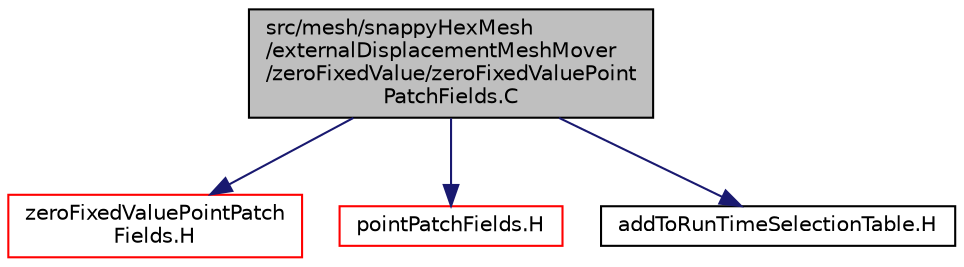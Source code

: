 digraph "src/mesh/snappyHexMesh/externalDisplacementMeshMover/zeroFixedValue/zeroFixedValuePointPatchFields.C"
{
  bgcolor="transparent";
  edge [fontname="Helvetica",fontsize="10",labelfontname="Helvetica",labelfontsize="10"];
  node [fontname="Helvetica",fontsize="10",shape=record];
  Node0 [label="src/mesh/snappyHexMesh\l/externalDisplacementMeshMover\l/zeroFixedValue/zeroFixedValuePoint\lPatchFields.C",height=0.2,width=0.4,color="black", fillcolor="grey75", style="filled", fontcolor="black"];
  Node0 -> Node1 [color="midnightblue",fontsize="10",style="solid",fontname="Helvetica"];
  Node1 [label="zeroFixedValuePointPatch\lFields.H",height=0.2,width=0.4,color="red",URL="$a07730.html"];
  Node0 -> Node164 [color="midnightblue",fontsize="10",style="solid",fontname="Helvetica"];
  Node164 [label="pointPatchFields.H",height=0.2,width=0.4,color="red",URL="$a10880.html"];
  Node0 -> Node166 [color="midnightblue",fontsize="10",style="solid",fontname="Helvetica"];
  Node166 [label="addToRunTimeSelectionTable.H",height=0.2,width=0.4,color="black",URL="$a09989.html",tooltip="Macros for easy insertion into run-time selection tables. "];
}
